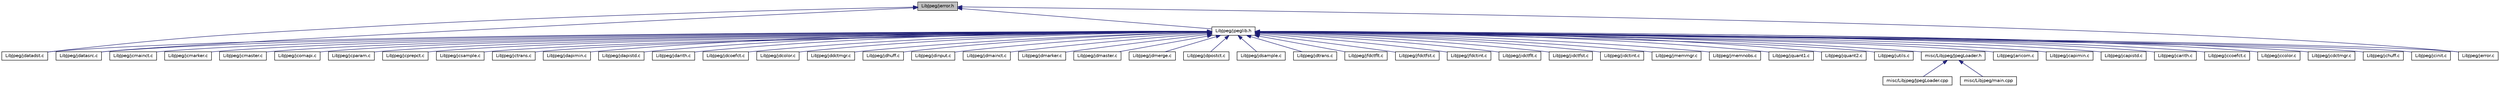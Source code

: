 digraph "LibJpeg/jerror.h"
{
 // LATEX_PDF_SIZE
  bgcolor="transparent";
  edge [fontname="Helvetica",fontsize="10",labelfontname="Helvetica",labelfontsize="10"];
  node [fontname="Helvetica",fontsize="10",shape=record];
  Node1 [label="LibJpeg/jerror.h",height=0.2,width=0.4,color="black", fillcolor="grey75", style="filled", fontcolor="black",tooltip=" "];
  Node1 -> Node2 [dir="back",color="midnightblue",fontsize="10",style="solid",fontname="Helvetica"];
  Node2 [label="LibJpeg/jpeglib.h",height=0.2,width=0.4,color="black",URL="$jpeglib_8h.html",tooltip=" "];
  Node2 -> Node3 [dir="back",color="midnightblue",fontsize="10",style="solid",fontname="Helvetica"];
  Node3 [label="LibJpeg/jaricom.c",height=0.2,width=0.4,color="black",URL="$jaricom_8c.html",tooltip=" "];
  Node2 -> Node4 [dir="back",color="midnightblue",fontsize="10",style="solid",fontname="Helvetica"];
  Node4 [label="LibJpeg/jcapimin.c",height=0.2,width=0.4,color="black",URL="$jcapimin_8c.html",tooltip=" "];
  Node2 -> Node5 [dir="back",color="midnightblue",fontsize="10",style="solid",fontname="Helvetica"];
  Node5 [label="LibJpeg/jcapistd.c",height=0.2,width=0.4,color="black",URL="$jcapistd_8c.html",tooltip=" "];
  Node2 -> Node6 [dir="back",color="midnightblue",fontsize="10",style="solid",fontname="Helvetica"];
  Node6 [label="LibJpeg/jcarith.c",height=0.2,width=0.4,color="black",URL="$jcarith_8c.html",tooltip=" "];
  Node2 -> Node7 [dir="back",color="midnightblue",fontsize="10",style="solid",fontname="Helvetica"];
  Node7 [label="LibJpeg/jccoefct.c",height=0.2,width=0.4,color="black",URL="$jccoefct_8c.html",tooltip=" "];
  Node2 -> Node8 [dir="back",color="midnightblue",fontsize="10",style="solid",fontname="Helvetica"];
  Node8 [label="LibJpeg/jccolor.c",height=0.2,width=0.4,color="black",URL="$jccolor_8c.html",tooltip=" "];
  Node2 -> Node9 [dir="back",color="midnightblue",fontsize="10",style="solid",fontname="Helvetica"];
  Node9 [label="LibJpeg/jcdctmgr.c",height=0.2,width=0.4,color="black",URL="$jcdctmgr_8c.html",tooltip=" "];
  Node2 -> Node10 [dir="back",color="midnightblue",fontsize="10",style="solid",fontname="Helvetica"];
  Node10 [label="LibJpeg/jchuff.c",height=0.2,width=0.4,color="black",URL="$jchuff_8c.html",tooltip=" "];
  Node2 -> Node11 [dir="back",color="midnightblue",fontsize="10",style="solid",fontname="Helvetica"];
  Node11 [label="LibJpeg/jcinit.c",height=0.2,width=0.4,color="black",URL="$jcinit_8c.html",tooltip=" "];
  Node2 -> Node12 [dir="back",color="midnightblue",fontsize="10",style="solid",fontname="Helvetica"];
  Node12 [label="LibJpeg/jcmainct.c",height=0.2,width=0.4,color="black",URL="$jcmainct_8c.html",tooltip=" "];
  Node2 -> Node13 [dir="back",color="midnightblue",fontsize="10",style="solid",fontname="Helvetica"];
  Node13 [label="LibJpeg/jcmarker.c",height=0.2,width=0.4,color="black",URL="$jcmarker_8c.html",tooltip=" "];
  Node2 -> Node14 [dir="back",color="midnightblue",fontsize="10",style="solid",fontname="Helvetica"];
  Node14 [label="LibJpeg/jcmaster.c",height=0.2,width=0.4,color="black",URL="$jcmaster_8c.html",tooltip=" "];
  Node2 -> Node15 [dir="back",color="midnightblue",fontsize="10",style="solid",fontname="Helvetica"];
  Node15 [label="LibJpeg/jcomapi.c",height=0.2,width=0.4,color="black",URL="$jcomapi_8c.html",tooltip=" "];
  Node2 -> Node16 [dir="back",color="midnightblue",fontsize="10",style="solid",fontname="Helvetica"];
  Node16 [label="LibJpeg/jcparam.c",height=0.2,width=0.4,color="black",URL="$jcparam_8c.html",tooltip=" "];
  Node2 -> Node17 [dir="back",color="midnightblue",fontsize="10",style="solid",fontname="Helvetica"];
  Node17 [label="LibJpeg/jcprepct.c",height=0.2,width=0.4,color="black",URL="$jcprepct_8c.html",tooltip=" "];
  Node2 -> Node18 [dir="back",color="midnightblue",fontsize="10",style="solid",fontname="Helvetica"];
  Node18 [label="LibJpeg/jcsample.c",height=0.2,width=0.4,color="black",URL="$jcsample_8c.html",tooltip=" "];
  Node2 -> Node19 [dir="back",color="midnightblue",fontsize="10",style="solid",fontname="Helvetica"];
  Node19 [label="LibJpeg/jctrans.c",height=0.2,width=0.4,color="black",URL="$jctrans_8c.html",tooltip=" "];
  Node2 -> Node20 [dir="back",color="midnightblue",fontsize="10",style="solid",fontname="Helvetica"];
  Node20 [label="LibJpeg/jdapimin.c",height=0.2,width=0.4,color="black",URL="$jdapimin_8c.html",tooltip=" "];
  Node2 -> Node21 [dir="back",color="midnightblue",fontsize="10",style="solid",fontname="Helvetica"];
  Node21 [label="LibJpeg/jdapistd.c",height=0.2,width=0.4,color="black",URL="$jdapistd_8c.html",tooltip=" "];
  Node2 -> Node22 [dir="back",color="midnightblue",fontsize="10",style="solid",fontname="Helvetica"];
  Node22 [label="LibJpeg/jdarith.c",height=0.2,width=0.4,color="black",URL="$jdarith_8c.html",tooltip=" "];
  Node2 -> Node23 [dir="back",color="midnightblue",fontsize="10",style="solid",fontname="Helvetica"];
  Node23 [label="LibJpeg/jdatadst.c",height=0.2,width=0.4,color="black",URL="$jdatadst_8c.html",tooltip=" "];
  Node2 -> Node24 [dir="back",color="midnightblue",fontsize="10",style="solid",fontname="Helvetica"];
  Node24 [label="LibJpeg/jdatasrc.c",height=0.2,width=0.4,color="black",URL="$jdatasrc_8c.html",tooltip=" "];
  Node2 -> Node25 [dir="back",color="midnightblue",fontsize="10",style="solid",fontname="Helvetica"];
  Node25 [label="LibJpeg/jdcoefct.c",height=0.2,width=0.4,color="black",URL="$jdcoefct_8c.html",tooltip=" "];
  Node2 -> Node26 [dir="back",color="midnightblue",fontsize="10",style="solid",fontname="Helvetica"];
  Node26 [label="LibJpeg/jdcolor.c",height=0.2,width=0.4,color="black",URL="$jdcolor_8c.html",tooltip=" "];
  Node2 -> Node27 [dir="back",color="midnightblue",fontsize="10",style="solid",fontname="Helvetica"];
  Node27 [label="LibJpeg/jddctmgr.c",height=0.2,width=0.4,color="black",URL="$jddctmgr_8c.html",tooltip=" "];
  Node2 -> Node28 [dir="back",color="midnightblue",fontsize="10",style="solid",fontname="Helvetica"];
  Node28 [label="LibJpeg/jdhuff.c",height=0.2,width=0.4,color="black",URL="$jdhuff_8c.html",tooltip=" "];
  Node2 -> Node29 [dir="back",color="midnightblue",fontsize="10",style="solid",fontname="Helvetica"];
  Node29 [label="LibJpeg/jdinput.c",height=0.2,width=0.4,color="black",URL="$jdinput_8c.html",tooltip=" "];
  Node2 -> Node30 [dir="back",color="midnightblue",fontsize="10",style="solid",fontname="Helvetica"];
  Node30 [label="LibJpeg/jdmainct.c",height=0.2,width=0.4,color="black",URL="$jdmainct_8c.html",tooltip=" "];
  Node2 -> Node31 [dir="back",color="midnightblue",fontsize="10",style="solid",fontname="Helvetica"];
  Node31 [label="LibJpeg/jdmarker.c",height=0.2,width=0.4,color="black",URL="$jdmarker_8c.html",tooltip=" "];
  Node2 -> Node32 [dir="back",color="midnightblue",fontsize="10",style="solid",fontname="Helvetica"];
  Node32 [label="LibJpeg/jdmaster.c",height=0.2,width=0.4,color="black",URL="$jdmaster_8c.html",tooltip=" "];
  Node2 -> Node33 [dir="back",color="midnightblue",fontsize="10",style="solid",fontname="Helvetica"];
  Node33 [label="LibJpeg/jdmerge.c",height=0.2,width=0.4,color="black",URL="$jdmerge_8c.html",tooltip=" "];
  Node2 -> Node34 [dir="back",color="midnightblue",fontsize="10",style="solid",fontname="Helvetica"];
  Node34 [label="LibJpeg/jdpostct.c",height=0.2,width=0.4,color="black",URL="$jdpostct_8c.html",tooltip=" "];
  Node2 -> Node35 [dir="back",color="midnightblue",fontsize="10",style="solid",fontname="Helvetica"];
  Node35 [label="LibJpeg/jdsample.c",height=0.2,width=0.4,color="black",URL="$jdsample_8c.html",tooltip=" "];
  Node2 -> Node36 [dir="back",color="midnightblue",fontsize="10",style="solid",fontname="Helvetica"];
  Node36 [label="LibJpeg/jdtrans.c",height=0.2,width=0.4,color="black",URL="$jdtrans_8c.html",tooltip=" "];
  Node2 -> Node37 [dir="back",color="midnightblue",fontsize="10",style="solid",fontname="Helvetica"];
  Node37 [label="LibJpeg/jerror.c",height=0.2,width=0.4,color="black",URL="$jerror_8c.html",tooltip=" "];
  Node2 -> Node38 [dir="back",color="midnightblue",fontsize="10",style="solid",fontname="Helvetica"];
  Node38 [label="LibJpeg/jfdctflt.c",height=0.2,width=0.4,color="black",URL="$jfdctflt_8c.html",tooltip=" "];
  Node2 -> Node39 [dir="back",color="midnightblue",fontsize="10",style="solid",fontname="Helvetica"];
  Node39 [label="LibJpeg/jfdctfst.c",height=0.2,width=0.4,color="black",URL="$jfdctfst_8c.html",tooltip=" "];
  Node2 -> Node40 [dir="back",color="midnightblue",fontsize="10",style="solid",fontname="Helvetica"];
  Node40 [label="LibJpeg/jfdctint.c",height=0.2,width=0.4,color="black",URL="$jfdctint_8c.html",tooltip=" "];
  Node2 -> Node41 [dir="back",color="midnightblue",fontsize="10",style="solid",fontname="Helvetica"];
  Node41 [label="LibJpeg/jidctflt.c",height=0.2,width=0.4,color="black",URL="$jidctflt_8c.html",tooltip=" "];
  Node2 -> Node42 [dir="back",color="midnightblue",fontsize="10",style="solid",fontname="Helvetica"];
  Node42 [label="LibJpeg/jidctfst.c",height=0.2,width=0.4,color="black",URL="$jidctfst_8c.html",tooltip=" "];
  Node2 -> Node43 [dir="back",color="midnightblue",fontsize="10",style="solid",fontname="Helvetica"];
  Node43 [label="LibJpeg/jidctint.c",height=0.2,width=0.4,color="black",URL="$jidctint_8c.html",tooltip=" "];
  Node2 -> Node44 [dir="back",color="midnightblue",fontsize="10",style="solid",fontname="Helvetica"];
  Node44 [label="LibJpeg/jmemmgr.c",height=0.2,width=0.4,color="black",URL="$jmemmgr_8c.html",tooltip=" "];
  Node2 -> Node45 [dir="back",color="midnightblue",fontsize="10",style="solid",fontname="Helvetica"];
  Node45 [label="LibJpeg/jmemnobs.c",height=0.2,width=0.4,color="black",URL="$jmemnobs_8c.html",tooltip=" "];
  Node2 -> Node46 [dir="back",color="midnightblue",fontsize="10",style="solid",fontname="Helvetica"];
  Node46 [label="LibJpeg/jquant1.c",height=0.2,width=0.4,color="black",URL="$jquant1_8c.html",tooltip=" "];
  Node2 -> Node47 [dir="back",color="midnightblue",fontsize="10",style="solid",fontname="Helvetica"];
  Node47 [label="LibJpeg/jquant2.c",height=0.2,width=0.4,color="black",URL="$jquant2_8c.html",tooltip=" "];
  Node2 -> Node48 [dir="back",color="midnightblue",fontsize="10",style="solid",fontname="Helvetica"];
  Node48 [label="LibJpeg/jutils.c",height=0.2,width=0.4,color="black",URL="$jutils_8c.html",tooltip=" "];
  Node2 -> Node49 [dir="back",color="midnightblue",fontsize="10",style="solid",fontname="Helvetica"];
  Node49 [label="misc/Libjpeg/JpegLoader.h",height=0.2,width=0.4,color="black",URL="$JpegLoader_8h.html",tooltip=" "];
  Node49 -> Node50 [dir="back",color="midnightblue",fontsize="10",style="solid",fontname="Helvetica"];
  Node50 [label="misc/Libjpeg/JpegLoader.cpp",height=0.2,width=0.4,color="black",URL="$JpegLoader_8cpp.html",tooltip=" "];
  Node49 -> Node51 [dir="back",color="midnightblue",fontsize="10",style="solid",fontname="Helvetica"];
  Node51 [label="misc/Libjpeg/main.cpp",height=0.2,width=0.4,color="black",URL="$misc_2Libjpeg_2main_8cpp.html",tooltip=" "];
  Node1 -> Node23 [dir="back",color="midnightblue",fontsize="10",style="solid",fontname="Helvetica"];
  Node1 -> Node24 [dir="back",color="midnightblue",fontsize="10",style="solid",fontname="Helvetica"];
  Node1 -> Node37 [dir="back",color="midnightblue",fontsize="10",style="solid",fontname="Helvetica"];
}
